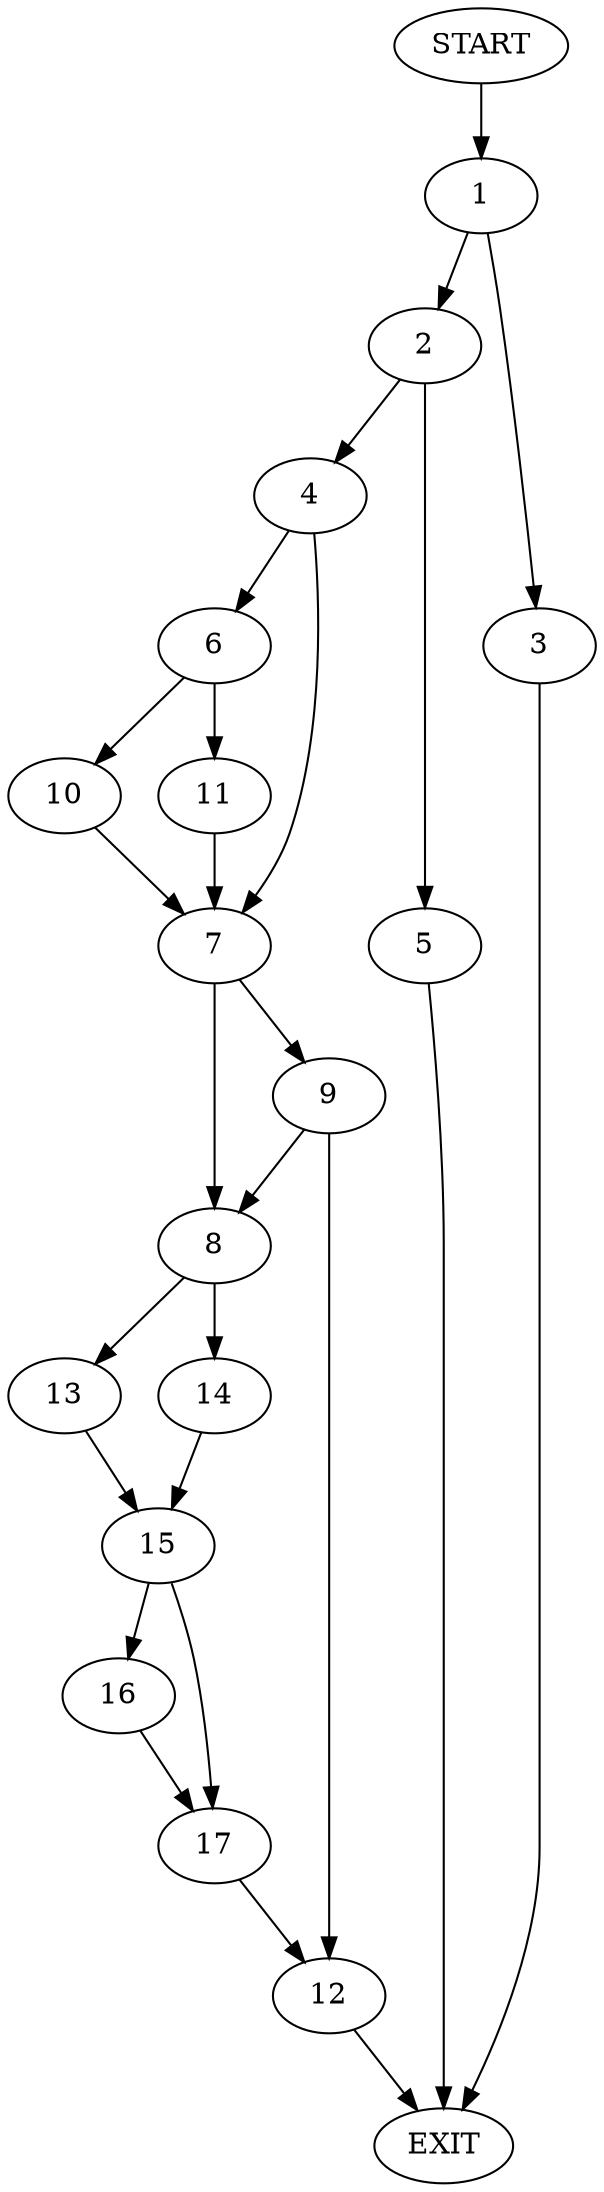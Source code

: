digraph {
0 [label="START"]
18 [label="EXIT"]
0 -> 1
1 -> 2
1 -> 3
2 -> 4
2 -> 5
3 -> 18
4 -> 6
4 -> 7
5 -> 18
7 -> 8
7 -> 9
6 -> 10
6 -> 11
11 -> 7
10 -> 7
9 -> 8
9 -> 12
8 -> 13
8 -> 14
12 -> 18
14 -> 15
13 -> 15
15 -> 16
15 -> 17
16 -> 17
17 -> 12
}
